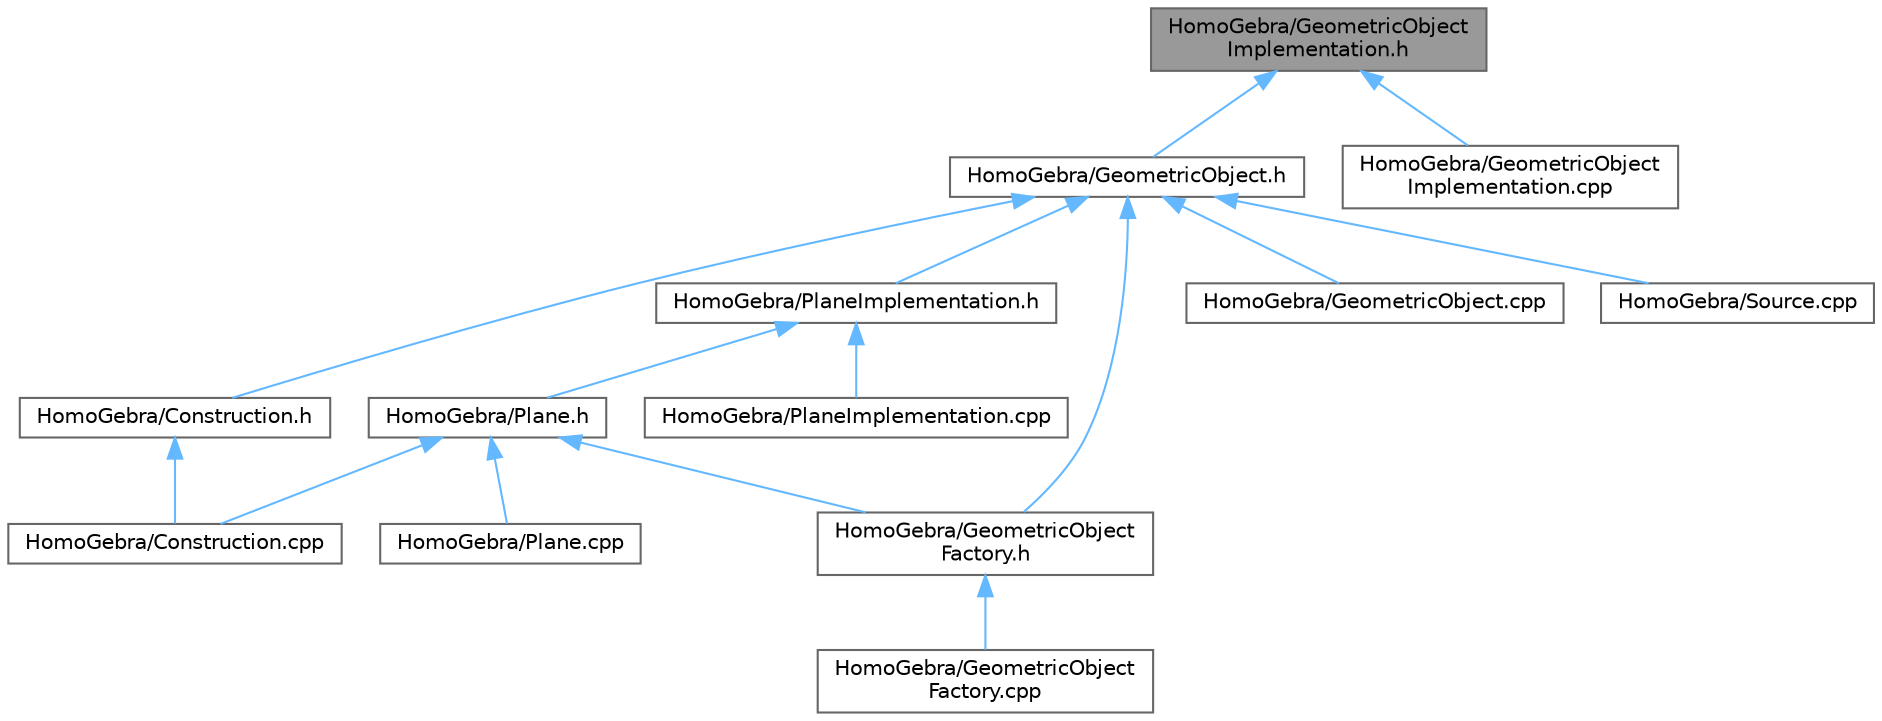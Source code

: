 digraph "HomoGebra/GeometricObjectImplementation.h"
{
 // LATEX_PDF_SIZE
  bgcolor="transparent";
  edge [fontname=Helvetica,fontsize=10,labelfontname=Helvetica,labelfontsize=10];
  node [fontname=Helvetica,fontsize=10,shape=box,height=0.2,width=0.9];
  Node1 [label="HomoGebra/GeometricObject\lImplementation.h",height=0.2,width=0.4,color="gray40", fillcolor="grey60", style="filled", fontcolor="black",tooltip=" "];
  Node1 -> Node2 [dir="back",color="steelblue1",style="solid"];
  Node2 [label="HomoGebra/GeometricObject.h",height=0.2,width=0.4,color="grey40", fillcolor="white", style="filled",URL="$_geometric_object_8h.html",tooltip=" "];
  Node2 -> Node3 [dir="back",color="steelblue1",style="solid"];
  Node3 [label="HomoGebra/Construction.h",height=0.2,width=0.4,color="grey40", fillcolor="white", style="filled",URL="$_construction_8h.html",tooltip=" "];
  Node3 -> Node4 [dir="back",color="steelblue1",style="solid"];
  Node4 [label="HomoGebra/Construction.cpp",height=0.2,width=0.4,color="grey40", fillcolor="white", style="filled",URL="$_construction_8cpp.html",tooltip=" "];
  Node2 -> Node5 [dir="back",color="steelblue1",style="solid"];
  Node5 [label="HomoGebra/GeometricObject.cpp",height=0.2,width=0.4,color="grey40", fillcolor="white", style="filled",URL="$_geometric_object_8cpp.html",tooltip=" "];
  Node2 -> Node6 [dir="back",color="steelblue1",style="solid"];
  Node6 [label="HomoGebra/GeometricObject\lFactory.h",height=0.2,width=0.4,color="grey40", fillcolor="white", style="filled",URL="$_geometric_object_factory_8h.html",tooltip=" "];
  Node6 -> Node7 [dir="back",color="steelblue1",style="solid"];
  Node7 [label="HomoGebra/GeometricObject\lFactory.cpp",height=0.2,width=0.4,color="grey40", fillcolor="white", style="filled",URL="$_geometric_object_factory_8cpp.html",tooltip=" "];
  Node2 -> Node8 [dir="back",color="steelblue1",style="solid"];
  Node8 [label="HomoGebra/PlaneImplementation.h",height=0.2,width=0.4,color="grey40", fillcolor="white", style="filled",URL="$_plane_implementation_8h.html",tooltip=" "];
  Node8 -> Node9 [dir="back",color="steelblue1",style="solid"];
  Node9 [label="HomoGebra/Plane.h",height=0.2,width=0.4,color="grey40", fillcolor="white", style="filled",URL="$_plane_8h.html",tooltip=" "];
  Node9 -> Node4 [dir="back",color="steelblue1",style="solid"];
  Node9 -> Node6 [dir="back",color="steelblue1",style="solid"];
  Node9 -> Node10 [dir="back",color="steelblue1",style="solid"];
  Node10 [label="HomoGebra/Plane.cpp",height=0.2,width=0.4,color="grey40", fillcolor="white", style="filled",URL="$_plane_8cpp.html",tooltip=" "];
  Node8 -> Node11 [dir="back",color="steelblue1",style="solid"];
  Node11 [label="HomoGebra/PlaneImplementation.cpp",height=0.2,width=0.4,color="grey40", fillcolor="white", style="filled",URL="$_plane_implementation_8cpp.html",tooltip=" "];
  Node2 -> Node12 [dir="back",color="steelblue1",style="solid"];
  Node12 [label="HomoGebra/Source.cpp",height=0.2,width=0.4,color="grey40", fillcolor="white", style="filled",URL="$_source_8cpp.html",tooltip=" "];
  Node1 -> Node13 [dir="back",color="steelblue1",style="solid"];
  Node13 [label="HomoGebra/GeometricObject\lImplementation.cpp",height=0.2,width=0.4,color="grey40", fillcolor="white", style="filled",URL="$_geometric_object_implementation_8cpp.html",tooltip=" "];
}
